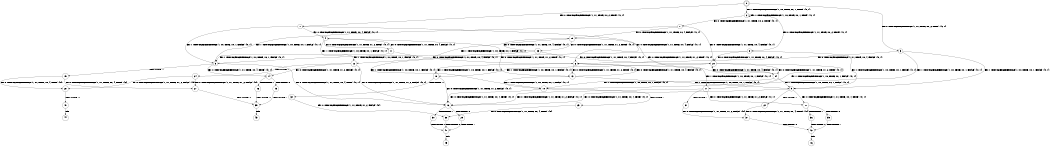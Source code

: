 digraph BCG {
size = "7, 10.5";
center = TRUE;
node [shape = circle];
0 [peripheries = 2];
0 -> 1 [label = "EX !0 !ATOMIC_EXCH_BRANCH (1, +1, TRUE, +0, 2, TRUE) !{0, 1}"];
0 -> 2 [label = "EX !1 !ATOMIC_EXCH_BRANCH (1, +0, TRUE, +0, 1, TRUE) !{0, 1}"];
0 -> 3 [label = "EX !0 !ATOMIC_EXCH_BRANCH (1, +1, TRUE, +0, 2, TRUE) !{0, 1}"];
1 -> 4 [label = "EX !0 !ATOMIC_EXCH_BRANCH (1, +1, TRUE, +0, 4, FALSE) !{0, 1}"];
1 -> 5 [label = "EX !1 !ATOMIC_EXCH_BRANCH (1, +0, TRUE, +0, 1, FALSE) !{0, 1}"];
1 -> 6 [label = "EX !0 !ATOMIC_EXCH_BRANCH (1, +1, TRUE, +0, 4, FALSE) !{0, 1}"];
2 -> 2 [label = "EX !1 !ATOMIC_EXCH_BRANCH (1, +0, TRUE, +0, 1, TRUE) !{0, 1}"];
2 -> 7 [label = "EX !0 !ATOMIC_EXCH_BRANCH (1, +1, TRUE, +0, 2, TRUE) !{0, 1}"];
2 -> 8 [label = "EX !0 !ATOMIC_EXCH_BRANCH (1, +1, TRUE, +0, 2, TRUE) !{0, 1}"];
3 -> 9 [label = "EX !1 !ATOMIC_EXCH_BRANCH (1, +0, TRUE, +0, 1, FALSE) !{0, 1}"];
3 -> 6 [label = "EX !0 !ATOMIC_EXCH_BRANCH (1, +1, TRUE, +0, 4, FALSE) !{0, 1}"];
3 -> 10 [label = "EX !1 !ATOMIC_EXCH_BRANCH (1, +0, TRUE, +0, 1, FALSE) !{0, 1}"];
4 -> 11 [label = "EX !0 !ATOMIC_EXCH_BRANCH (1, +1, TRUE, +1, 2, TRUE) !{0, 1}"];
4 -> 12 [label = "EX !1 !ATOMIC_EXCH_BRANCH (1, +0, TRUE, +0, 1, FALSE) !{0, 1}"];
4 -> 13 [label = "EX !0 !ATOMIC_EXCH_BRANCH (1, +1, TRUE, +1, 2, TRUE) !{0, 1}"];
5 -> 14 [label = "EX !0 !ATOMIC_EXCH_BRANCH (1, +1, TRUE, +0, 4, TRUE) !{0, 1}"];
5 -> 15 [label = "TERMINATE !1"];
5 -> 16 [label = "EX !0 !ATOMIC_EXCH_BRANCH (1, +1, TRUE, +0, 4, TRUE) !{0, 1}"];
6 -> 17 [label = "EX !1 !ATOMIC_EXCH_BRANCH (1, +0, TRUE, +0, 1, FALSE) !{0, 1}"];
6 -> 13 [label = "EX !0 !ATOMIC_EXCH_BRANCH (1, +1, TRUE, +1, 2, TRUE) !{0, 1}"];
6 -> 18 [label = "EX !1 !ATOMIC_EXCH_BRANCH (1, +0, TRUE, +0, 1, FALSE) !{0, 1}"];
7 -> 19 [label = "EX !0 !ATOMIC_EXCH_BRANCH (1, +1, TRUE, +0, 4, FALSE) !{0, 1}"];
7 -> 5 [label = "EX !1 !ATOMIC_EXCH_BRANCH (1, +0, TRUE, +0, 1, FALSE) !{0, 1}"];
7 -> 20 [label = "EX !0 !ATOMIC_EXCH_BRANCH (1, +1, TRUE, +0, 4, FALSE) !{0, 1}"];
8 -> 9 [label = "EX !1 !ATOMIC_EXCH_BRANCH (1, +0, TRUE, +0, 1, FALSE) !{0, 1}"];
8 -> 20 [label = "EX !0 !ATOMIC_EXCH_BRANCH (1, +1, TRUE, +0, 4, FALSE) !{0, 1}"];
8 -> 10 [label = "EX !1 !ATOMIC_EXCH_BRANCH (1, +0, TRUE, +0, 1, FALSE) !{0, 1}"];
9 -> 21 [label = "EX !0 !ATOMIC_EXCH_BRANCH (1, +1, TRUE, +0, 4, TRUE) !{0, 1}"];
9 -> 22 [label = "TERMINATE !1"];
9 -> 16 [label = "EX !0 !ATOMIC_EXCH_BRANCH (1, +1, TRUE, +0, 4, TRUE) !{0, 1}"];
10 -> 16 [label = "EX !0 !ATOMIC_EXCH_BRANCH (1, +1, TRUE, +0, 4, TRUE) !{0, 1}"];
10 -> 23 [label = "TERMINATE !1"];
11 -> 4 [label = "EX !0 !ATOMIC_EXCH_BRANCH (1, +1, TRUE, +0, 4, FALSE) !{0, 1}"];
11 -> 5 [label = "EX !1 !ATOMIC_EXCH_BRANCH (1, +0, TRUE, +0, 1, FALSE) !{0, 1}"];
11 -> 6 [label = "EX !0 !ATOMIC_EXCH_BRANCH (1, +1, TRUE, +0, 4, FALSE) !{0, 1}"];
12 -> 14 [label = "EX !0 !ATOMIC_EXCH_BRANCH (1, +1, TRUE, +1, 2, FALSE) !{0, 1}"];
12 -> 24 [label = "TERMINATE !1"];
12 -> 16 [label = "EX !0 !ATOMIC_EXCH_BRANCH (1, +1, TRUE, +1, 2, FALSE) !{0, 1}"];
13 -> 9 [label = "EX !1 !ATOMIC_EXCH_BRANCH (1, +0, TRUE, +0, 1, FALSE) !{0, 1}"];
13 -> 6 [label = "EX !0 !ATOMIC_EXCH_BRANCH (1, +1, TRUE, +0, 4, FALSE) !{0, 1}"];
13 -> 10 [label = "EX !1 !ATOMIC_EXCH_BRANCH (1, +0, TRUE, +0, 1, FALSE) !{0, 1}"];
14 -> 25 [label = "TERMINATE !0"];
14 -> 26 [label = "TERMINATE !1"];
15 -> 27 [label = "EX !0 !ATOMIC_EXCH_BRANCH (1, +1, TRUE, +0, 4, TRUE) !{0}"];
15 -> 28 [label = "EX !0 !ATOMIC_EXCH_BRANCH (1, +1, TRUE, +0, 4, TRUE) !{0}"];
16 -> 29 [label = "TERMINATE !0"];
16 -> 30 [label = "TERMINATE !1"];
17 -> 21 [label = "EX !0 !ATOMIC_EXCH_BRANCH (1, +1, TRUE, +1, 2, FALSE) !{0, 1}"];
17 -> 31 [label = "TERMINATE !1"];
17 -> 16 [label = "EX !0 !ATOMIC_EXCH_BRANCH (1, +1, TRUE, +1, 2, FALSE) !{0, 1}"];
18 -> 16 [label = "EX !0 !ATOMIC_EXCH_BRANCH (1, +1, TRUE, +1, 2, FALSE) !{0, 1}"];
18 -> 32 [label = "TERMINATE !1"];
19 -> 33 [label = "EX !0 !ATOMIC_EXCH_BRANCH (1, +1, TRUE, +1, 2, TRUE) !{0, 1}"];
19 -> 12 [label = "EX !1 !ATOMIC_EXCH_BRANCH (1, +0, TRUE, +0, 1, FALSE) !{0, 1}"];
19 -> 34 [label = "EX !0 !ATOMIC_EXCH_BRANCH (1, +1, TRUE, +1, 2, TRUE) !{0, 1}"];
20 -> 17 [label = "EX !1 !ATOMIC_EXCH_BRANCH (1, +0, TRUE, +0, 1, FALSE) !{0, 1}"];
20 -> 34 [label = "EX !0 !ATOMIC_EXCH_BRANCH (1, +1, TRUE, +1, 2, TRUE) !{0, 1}"];
20 -> 18 [label = "EX !1 !ATOMIC_EXCH_BRANCH (1, +0, TRUE, +0, 1, FALSE) !{0, 1}"];
21 -> 35 [label = "TERMINATE !0"];
21 -> 36 [label = "TERMINATE !1"];
22 -> 37 [label = "EX !0 !ATOMIC_EXCH_BRANCH (1, +1, TRUE, +0, 4, TRUE) !{0}"];
23 -> 38 [label = "EX !0 !ATOMIC_EXCH_BRANCH (1, +1, TRUE, +0, 4, TRUE) !{0}"];
24 -> 27 [label = "EX !0 !ATOMIC_EXCH_BRANCH (1, +1, TRUE, +1, 2, FALSE) !{0}"];
24 -> 28 [label = "EX !0 !ATOMIC_EXCH_BRANCH (1, +1, TRUE, +1, 2, FALSE) !{0}"];
25 -> 39 [label = "TERMINATE !1"];
26 -> 39 [label = "TERMINATE !0"];
27 -> 39 [label = "TERMINATE !0"];
28 -> 40 [label = "TERMINATE !0"];
29 -> 41 [label = "TERMINATE !1"];
30 -> 41 [label = "TERMINATE !0"];
31 -> 37 [label = "EX !0 !ATOMIC_EXCH_BRANCH (1, +1, TRUE, +1, 2, FALSE) !{0}"];
32 -> 38 [label = "EX !0 !ATOMIC_EXCH_BRANCH (1, +1, TRUE, +1, 2, FALSE) !{0}"];
33 -> 19 [label = "EX !0 !ATOMIC_EXCH_BRANCH (1, +1, TRUE, +0, 4, FALSE) !{0, 1}"];
33 -> 5 [label = "EX !1 !ATOMIC_EXCH_BRANCH (1, +0, TRUE, +0, 1, FALSE) !{0, 1}"];
33 -> 20 [label = "EX !0 !ATOMIC_EXCH_BRANCH (1, +1, TRUE, +0, 4, FALSE) !{0, 1}"];
34 -> 9 [label = "EX !1 !ATOMIC_EXCH_BRANCH (1, +0, TRUE, +0, 1, FALSE) !{0, 1}"];
34 -> 20 [label = "EX !0 !ATOMIC_EXCH_BRANCH (1, +1, TRUE, +0, 4, FALSE) !{0, 1}"];
34 -> 10 [label = "EX !1 !ATOMIC_EXCH_BRANCH (1, +0, TRUE, +0, 1, FALSE) !{0, 1}"];
35 -> 42 [label = "TERMINATE !1"];
36 -> 42 [label = "TERMINATE !0"];
37 -> 42 [label = "TERMINATE !0"];
38 -> 41 [label = "TERMINATE !0"];
39 -> 43 [label = "exit"];
40 -> 44 [label = "exit"];
41 -> 45 [label = "exit"];
42 -> 46 [label = "exit"];
}
